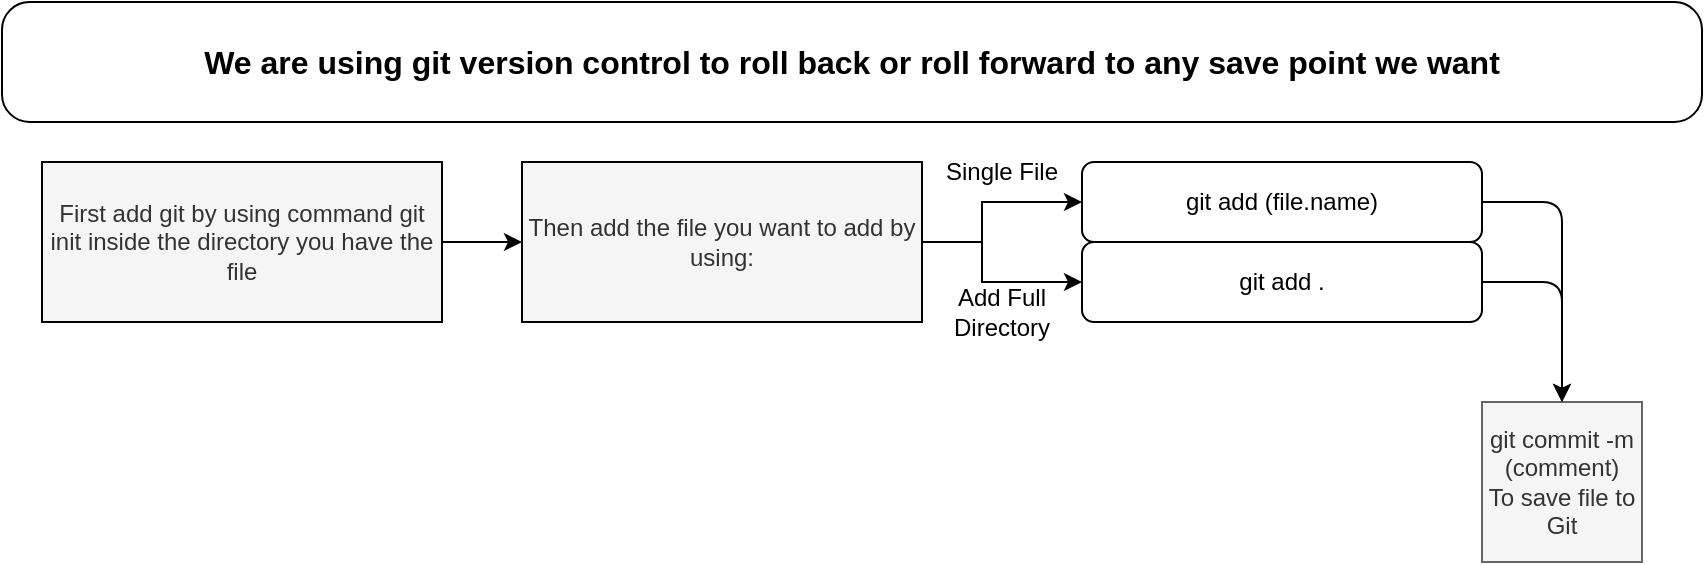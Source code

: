 <mxfile version="14.5.7" type="github">
  <diagram id="2DQWzsFpLPsIe5vMjnt6" name="Page-1">
    <mxGraphModel dx="2721" dy="616" grid="1" gridSize="10" guides="1" tooltips="1" connect="1" arrows="1" fold="1" page="1" pageScale="1" pageWidth="850" pageHeight="1100" math="0" shadow="0">
      <root>
        <mxCell id="0" />
        <mxCell id="1" parent="0" />
        <mxCell id="-qaemHOf1_88DgNMOJij-1" value="&lt;font size=&quot;3&quot;&gt;&lt;b&gt;We are using git version control to roll back or roll forward to any save point we want&lt;/b&gt;&lt;/font&gt;" style="rounded=1;whiteSpace=wrap;html=1;arcSize=23;" vertex="1" parent="1">
          <mxGeometry x="-1700" width="850" height="60" as="geometry" />
        </mxCell>
        <mxCell id="-qaemHOf1_88DgNMOJij-18" style="edgeStyle=orthogonalEdgeStyle;rounded=0;orthogonalLoop=1;jettySize=auto;html=1;exitX=1;exitY=0.5;exitDx=0;exitDy=0;entryX=0;entryY=0.5;entryDx=0;entryDy=0;" edge="1" parent="1" source="-qaemHOf1_88DgNMOJij-4" target="-qaemHOf1_88DgNMOJij-6">
          <mxGeometry relative="1" as="geometry" />
        </mxCell>
        <mxCell id="-qaemHOf1_88DgNMOJij-4" value="First add git by using command git init inside the directory you have the file" style="text;html=1;fillColor=#f5f5f5;align=center;verticalAlign=middle;whiteSpace=wrap;rounded=0;fontColor=#333333;strokeColor=#000000;" vertex="1" parent="1">
          <mxGeometry x="-1680" y="80" width="200" height="80" as="geometry" />
        </mxCell>
        <mxCell id="-qaemHOf1_88DgNMOJij-9" style="edgeStyle=orthogonalEdgeStyle;rounded=0;orthogonalLoop=1;jettySize=auto;html=1;" edge="1" parent="1" source="-qaemHOf1_88DgNMOJij-6" target="-qaemHOf1_88DgNMOJij-8">
          <mxGeometry relative="1" as="geometry">
            <Array as="points">
              <mxPoint x="-1210" y="120" />
              <mxPoint x="-1210" y="100" />
            </Array>
          </mxGeometry>
        </mxCell>
        <mxCell id="-qaemHOf1_88DgNMOJij-13" style="edgeStyle=orthogonalEdgeStyle;rounded=0;orthogonalLoop=1;jettySize=auto;html=1;exitX=1;exitY=0.5;exitDx=0;exitDy=0;" edge="1" parent="1" source="-qaemHOf1_88DgNMOJij-6" target="-qaemHOf1_88DgNMOJij-12">
          <mxGeometry relative="1" as="geometry">
            <Array as="points">
              <mxPoint x="-1210" y="120" />
              <mxPoint x="-1210" y="140" />
            </Array>
          </mxGeometry>
        </mxCell>
        <mxCell id="-qaemHOf1_88DgNMOJij-6" value="Then add the file you want to add by using:" style="text;html=1;fillColor=#f5f5f5;align=center;verticalAlign=middle;whiteSpace=wrap;rounded=0;fontColor=#333333;strokeColor=#000000;" vertex="1" parent="1">
          <mxGeometry x="-1440" y="80" width="200" height="80" as="geometry" />
        </mxCell>
        <mxCell id="-qaemHOf1_88DgNMOJij-8" value="git add (file.name)" style="rounded=1;whiteSpace=wrap;html=1;strokeColor=#000000;gradientColor=none;" vertex="1" parent="1">
          <mxGeometry x="-1160" y="80" width="200" height="40" as="geometry" />
        </mxCell>
        <mxCell id="-qaemHOf1_88DgNMOJij-10" value="Single File" style="text;html=1;strokeColor=none;fillColor=none;align=center;verticalAlign=middle;whiteSpace=wrap;rounded=0;" vertex="1" parent="1">
          <mxGeometry x="-1230" y="70" width="60" height="30" as="geometry" />
        </mxCell>
        <mxCell id="-qaemHOf1_88DgNMOJij-12" value="git add ." style="rounded=1;whiteSpace=wrap;html=1;strokeColor=#000000;gradientColor=none;" vertex="1" parent="1">
          <mxGeometry x="-1160" y="120" width="200" height="40" as="geometry" />
        </mxCell>
        <mxCell id="-qaemHOf1_88DgNMOJij-14" value="Add Full Directory" style="text;html=1;strokeColor=none;fillColor=none;align=center;verticalAlign=middle;whiteSpace=wrap;rounded=0;" vertex="1" parent="1">
          <mxGeometry x="-1230" y="140" width="60" height="30" as="geometry" />
        </mxCell>
        <mxCell id="-qaemHOf1_88DgNMOJij-15" value="git commit -m (comment)&lt;br&gt;To save file to Git" style="text;html=1;fillColor=#f5f5f5;align=center;verticalAlign=middle;whiteSpace=wrap;rounded=0;fontColor=#333333;strokeColor=#666666;" vertex="1" parent="1">
          <mxGeometry x="-960" y="200" width="80" height="80" as="geometry" />
        </mxCell>
        <mxCell id="-qaemHOf1_88DgNMOJij-16" value="" style="endArrow=classic;html=1;entryX=0.5;entryY=0;entryDx=0;entryDy=0;" edge="1" parent="1" target="-qaemHOf1_88DgNMOJij-15">
          <mxGeometry width="50" height="50" relative="1" as="geometry">
            <mxPoint x="-960" y="100" as="sourcePoint" />
            <mxPoint x="-910" y="50" as="targetPoint" />
            <Array as="points">
              <mxPoint x="-920" y="100" />
            </Array>
          </mxGeometry>
        </mxCell>
        <mxCell id="-qaemHOf1_88DgNMOJij-17" value="" style="endArrow=classic;html=1;entryX=0.5;entryY=0;entryDx=0;entryDy=0;exitX=1;exitY=0.5;exitDx=0;exitDy=0;" edge="1" parent="1" source="-qaemHOf1_88DgNMOJij-12" target="-qaemHOf1_88DgNMOJij-15">
          <mxGeometry width="50" height="50" relative="1" as="geometry">
            <mxPoint x="-1310" y="180" as="sourcePoint" />
            <mxPoint x="-1260" y="130" as="targetPoint" />
            <Array as="points">
              <mxPoint x="-920" y="140" />
            </Array>
          </mxGeometry>
        </mxCell>
      </root>
    </mxGraphModel>
  </diagram>
</mxfile>
